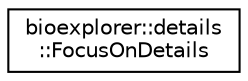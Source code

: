 digraph "Graphical Class Hierarchy"
{
 // LATEX_PDF_SIZE
  edge [fontname="Helvetica",fontsize="10",labelfontname="Helvetica",labelfontsize="10"];
  node [fontname="Helvetica",fontsize="10",shape=record];
  rankdir="LR";
  Node0 [label="bioexplorer::details\l::FocusOnDetails",height=0.2,width=0.4,color="black", fillcolor="white", style="filled",URL="$d7/d6e/structbioexplorer_1_1details_1_1FocusOnDetails.html",tooltip="Structure defining on which instance of a model the camera should focus on."];
}
